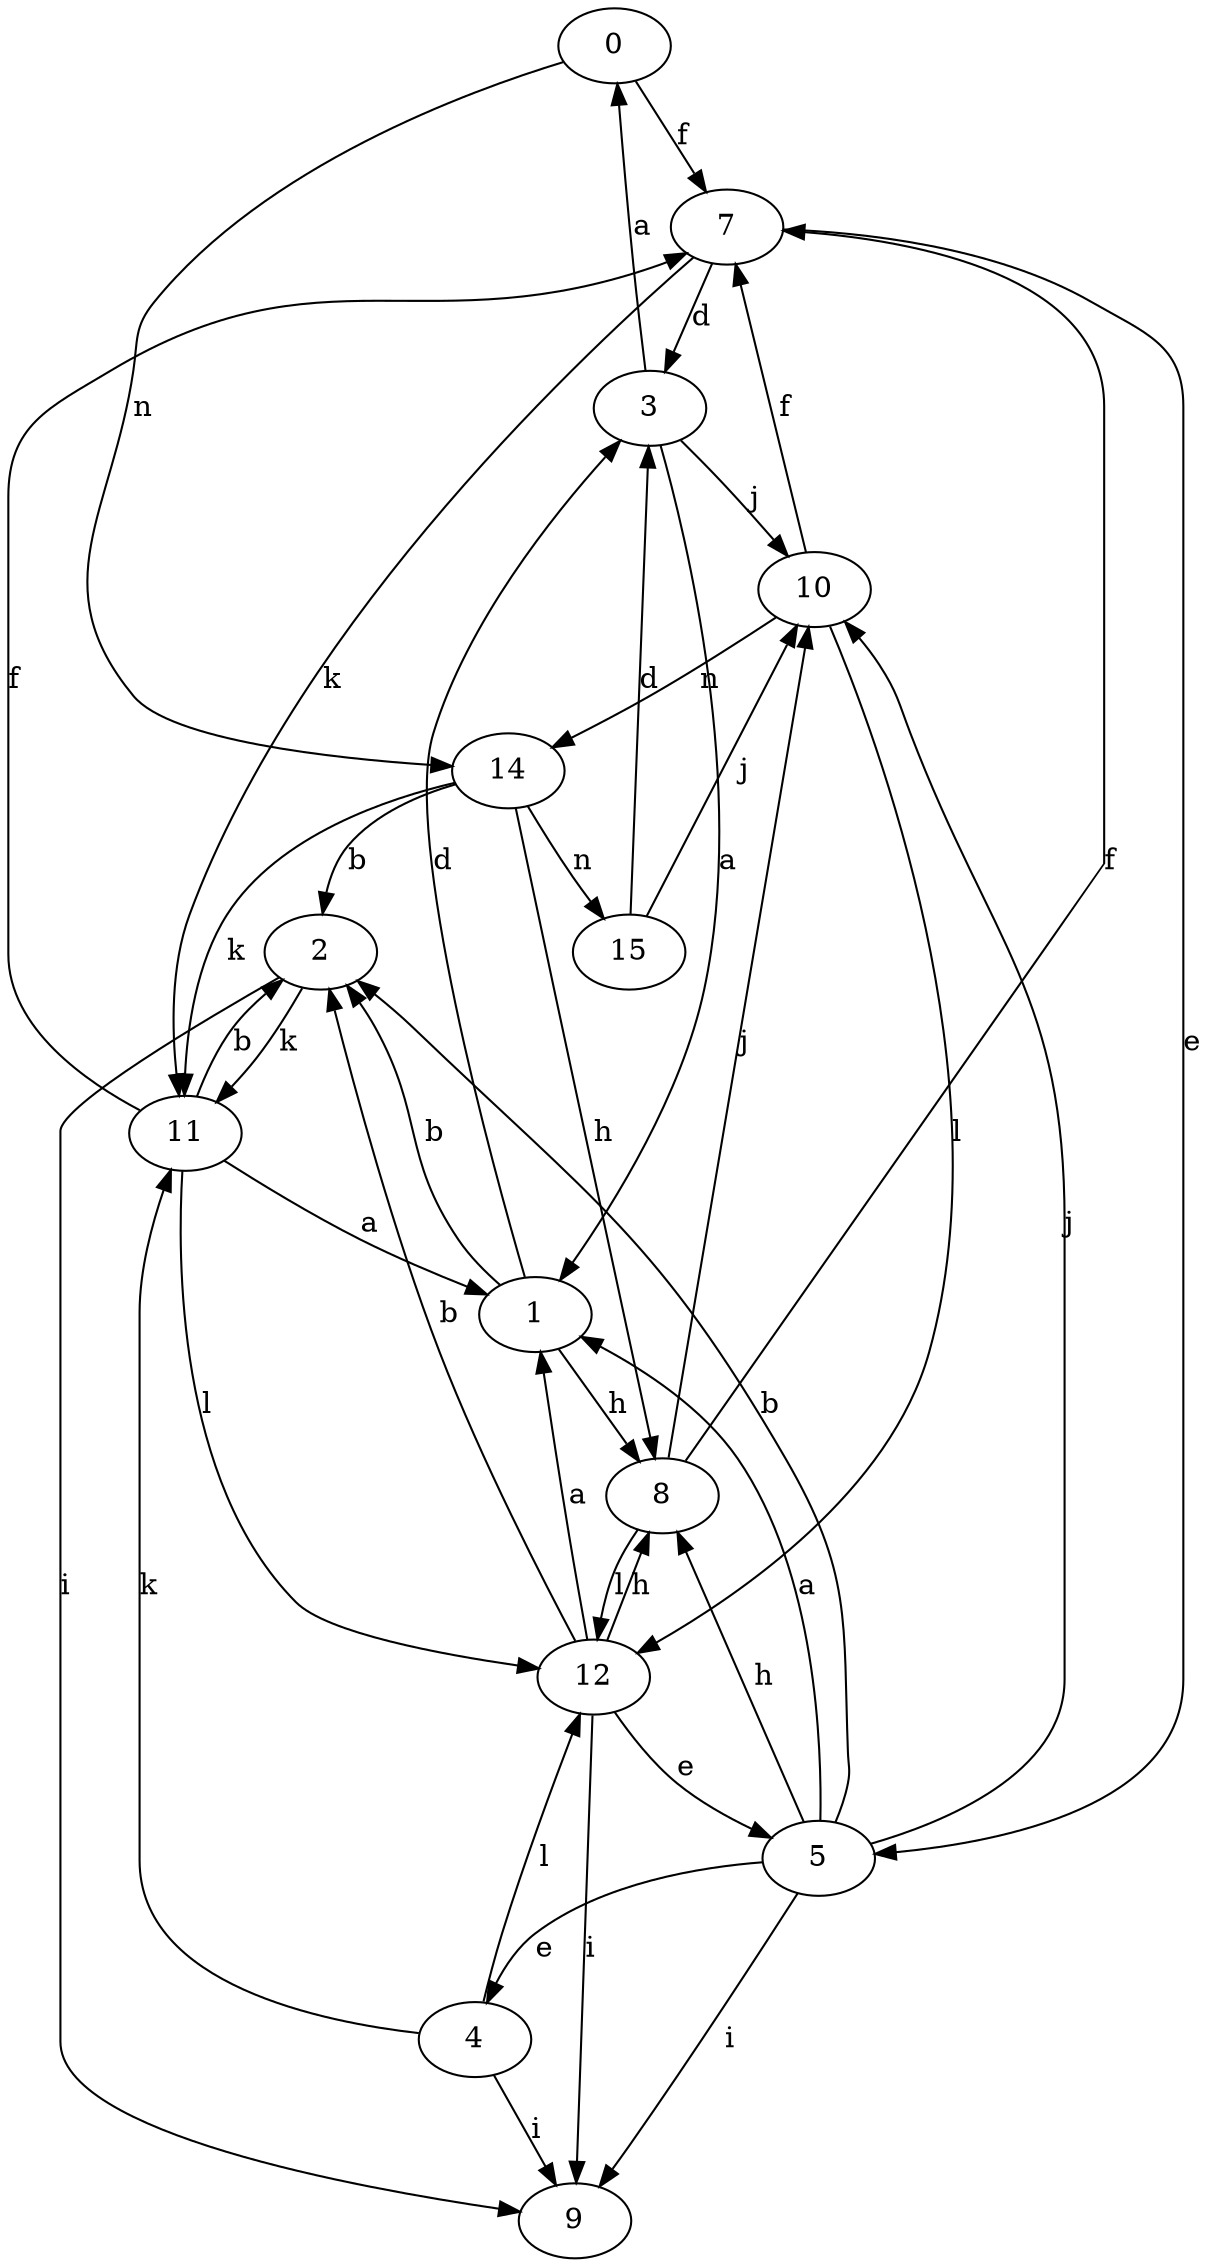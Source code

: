 strict digraph  {
0;
1;
2;
3;
4;
5;
7;
8;
9;
10;
11;
12;
14;
15;
0 -> 7  [label=f];
0 -> 14  [label=n];
1 -> 2  [label=b];
1 -> 3  [label=d];
1 -> 8  [label=h];
2 -> 9  [label=i];
2 -> 11  [label=k];
3 -> 0  [label=a];
3 -> 1  [label=a];
3 -> 10  [label=j];
4 -> 9  [label=i];
4 -> 11  [label=k];
4 -> 12  [label=l];
5 -> 1  [label=a];
5 -> 2  [label=b];
5 -> 4  [label=e];
5 -> 8  [label=h];
5 -> 9  [label=i];
5 -> 10  [label=j];
7 -> 3  [label=d];
7 -> 5  [label=e];
7 -> 11  [label=k];
8 -> 7  [label=f];
8 -> 10  [label=j];
8 -> 12  [label=l];
10 -> 7  [label=f];
10 -> 12  [label=l];
10 -> 14  [label=n];
11 -> 1  [label=a];
11 -> 2  [label=b];
11 -> 7  [label=f];
11 -> 12  [label=l];
12 -> 1  [label=a];
12 -> 2  [label=b];
12 -> 5  [label=e];
12 -> 8  [label=h];
12 -> 9  [label=i];
14 -> 2  [label=b];
14 -> 8  [label=h];
14 -> 11  [label=k];
14 -> 15  [label=n];
15 -> 3  [label=d];
15 -> 10  [label=j];
}
